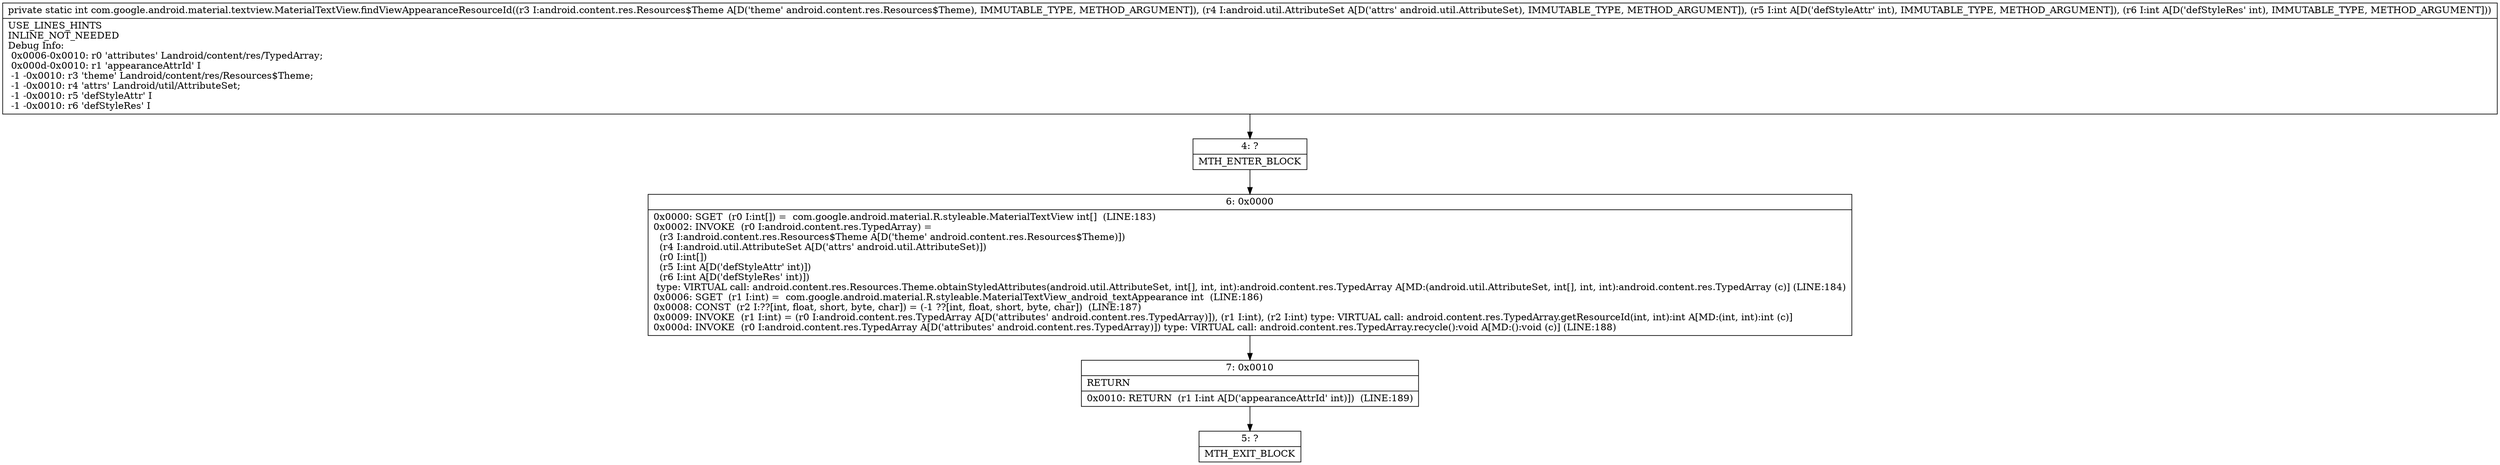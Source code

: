 digraph "CFG forcom.google.android.material.textview.MaterialTextView.findViewAppearanceResourceId(Landroid\/content\/res\/Resources$Theme;Landroid\/util\/AttributeSet;II)I" {
Node_4 [shape=record,label="{4\:\ ?|MTH_ENTER_BLOCK\l}"];
Node_6 [shape=record,label="{6\:\ 0x0000|0x0000: SGET  (r0 I:int[]) =  com.google.android.material.R.styleable.MaterialTextView int[]  (LINE:183)\l0x0002: INVOKE  (r0 I:android.content.res.TypedArray) = \l  (r3 I:android.content.res.Resources$Theme A[D('theme' android.content.res.Resources$Theme)])\l  (r4 I:android.util.AttributeSet A[D('attrs' android.util.AttributeSet)])\l  (r0 I:int[])\l  (r5 I:int A[D('defStyleAttr' int)])\l  (r6 I:int A[D('defStyleRes' int)])\l type: VIRTUAL call: android.content.res.Resources.Theme.obtainStyledAttributes(android.util.AttributeSet, int[], int, int):android.content.res.TypedArray A[MD:(android.util.AttributeSet, int[], int, int):android.content.res.TypedArray (c)] (LINE:184)\l0x0006: SGET  (r1 I:int) =  com.google.android.material.R.styleable.MaterialTextView_android_textAppearance int  (LINE:186)\l0x0008: CONST  (r2 I:??[int, float, short, byte, char]) = (\-1 ??[int, float, short, byte, char])  (LINE:187)\l0x0009: INVOKE  (r1 I:int) = (r0 I:android.content.res.TypedArray A[D('attributes' android.content.res.TypedArray)]), (r1 I:int), (r2 I:int) type: VIRTUAL call: android.content.res.TypedArray.getResourceId(int, int):int A[MD:(int, int):int (c)]\l0x000d: INVOKE  (r0 I:android.content.res.TypedArray A[D('attributes' android.content.res.TypedArray)]) type: VIRTUAL call: android.content.res.TypedArray.recycle():void A[MD:():void (c)] (LINE:188)\l}"];
Node_7 [shape=record,label="{7\:\ 0x0010|RETURN\l|0x0010: RETURN  (r1 I:int A[D('appearanceAttrId' int)])  (LINE:189)\l}"];
Node_5 [shape=record,label="{5\:\ ?|MTH_EXIT_BLOCK\l}"];
MethodNode[shape=record,label="{private static int com.google.android.material.textview.MaterialTextView.findViewAppearanceResourceId((r3 I:android.content.res.Resources$Theme A[D('theme' android.content.res.Resources$Theme), IMMUTABLE_TYPE, METHOD_ARGUMENT]), (r4 I:android.util.AttributeSet A[D('attrs' android.util.AttributeSet), IMMUTABLE_TYPE, METHOD_ARGUMENT]), (r5 I:int A[D('defStyleAttr' int), IMMUTABLE_TYPE, METHOD_ARGUMENT]), (r6 I:int A[D('defStyleRes' int), IMMUTABLE_TYPE, METHOD_ARGUMENT]))  | USE_LINES_HINTS\lINLINE_NOT_NEEDED\lDebug Info:\l  0x0006\-0x0010: r0 'attributes' Landroid\/content\/res\/TypedArray;\l  0x000d\-0x0010: r1 'appearanceAttrId' I\l  \-1 \-0x0010: r3 'theme' Landroid\/content\/res\/Resources$Theme;\l  \-1 \-0x0010: r4 'attrs' Landroid\/util\/AttributeSet;\l  \-1 \-0x0010: r5 'defStyleAttr' I\l  \-1 \-0x0010: r6 'defStyleRes' I\l}"];
MethodNode -> Node_4;Node_4 -> Node_6;
Node_6 -> Node_7;
Node_7 -> Node_5;
}

